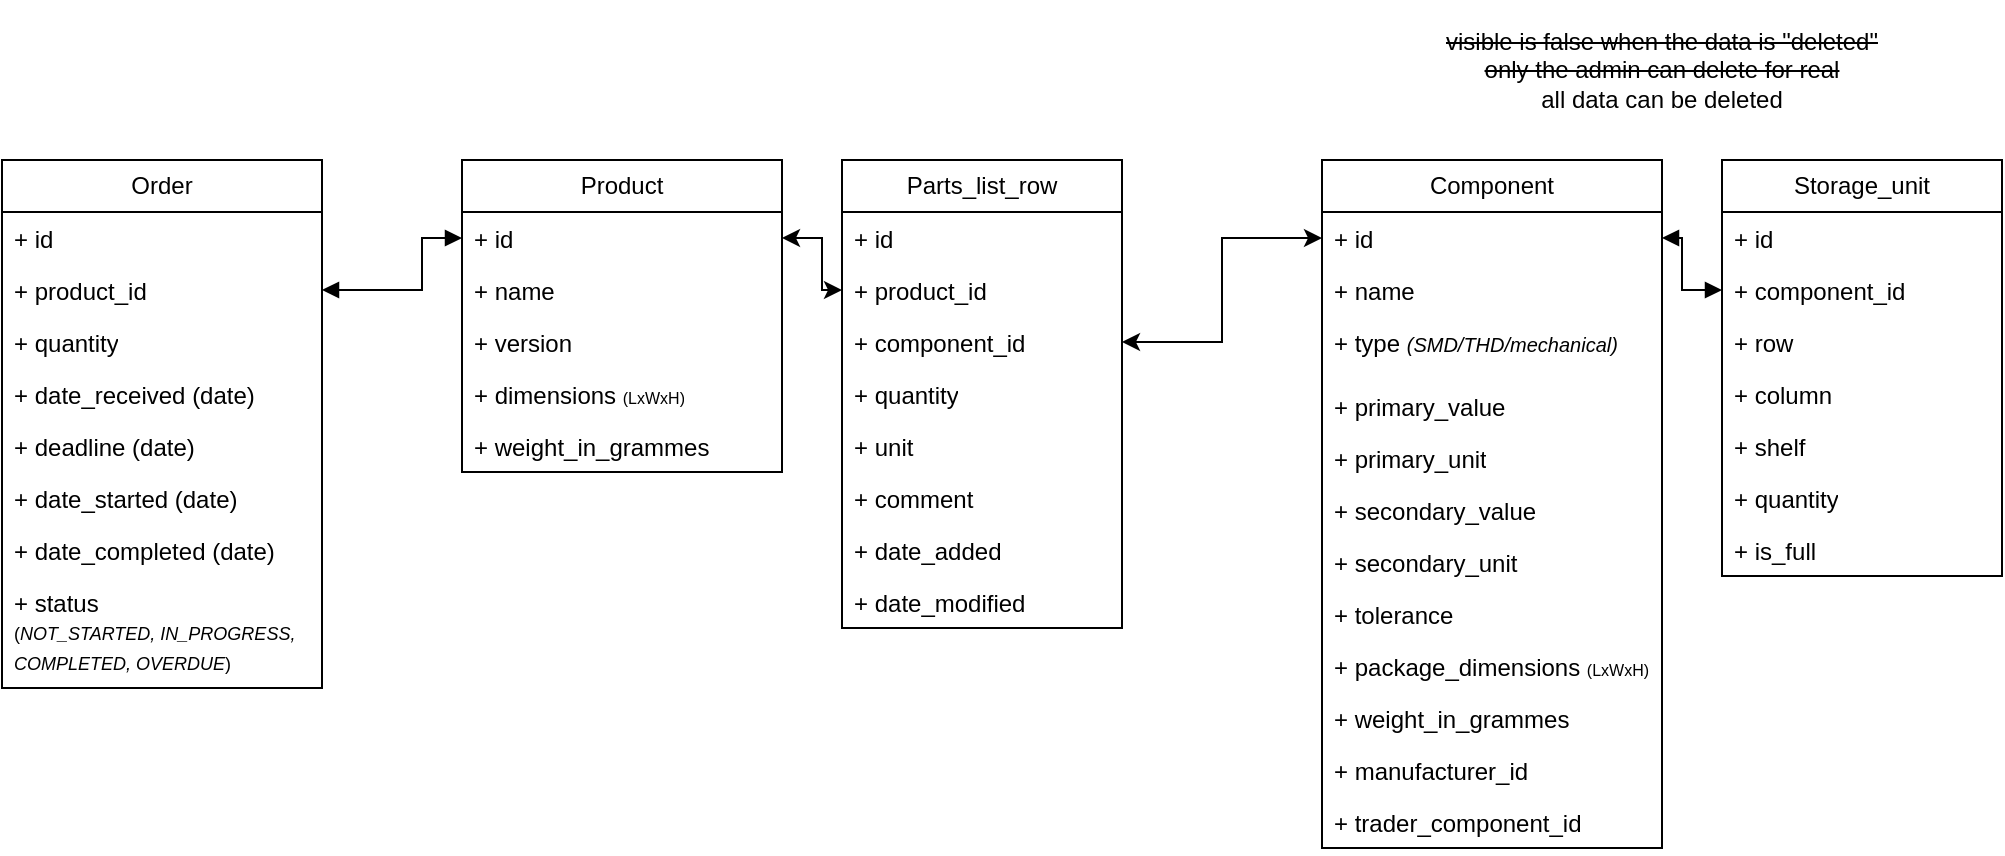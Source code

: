 <mxfile version="21.1.2" type="device">
  <diagram name="Page-1" id="a7904f86-f2b4-8e86-fa97-74104820619b">
    <mxGraphModel dx="1418" dy="828" grid="1" gridSize="10" guides="1" tooltips="1" connect="1" arrows="1" fold="1" page="1" pageScale="1" pageWidth="1100" pageHeight="850" background="none" math="0" shadow="0">
      <root>
        <mxCell id="0" />
        <mxCell id="1" parent="0" />
        <mxCell id="24794b860abc3c2d-30" style="edgeStyle=orthogonalEdgeStyle;rounded=0;html=1;labelBackgroundColor=none;endArrow=none;endFill=0;endSize=8;fontFamily=Verdana;fontSize=12;align=left;" parent="1" edge="1">
          <mxGeometry relative="1" as="geometry">
            <Array as="points">
              <mxPoint x="110" y="90" />
              <mxPoint x="670" y="90" />
            </Array>
            <mxPoint x="110" y="205" as="sourcePoint" />
          </mxGeometry>
        </mxCell>
        <mxCell id="yLfxssdiSvaUAgOerNLs-10" value="Order" style="swimlane;fontStyle=0;childLayout=stackLayout;horizontal=1;startSize=26;fillColor=none;horizontalStack=0;resizeParent=1;resizeParentMax=0;resizeLast=0;collapsible=1;marginBottom=0;whiteSpace=wrap;html=1;" parent="1" vertex="1">
          <mxGeometry x="30" y="90" width="160" height="264" as="geometry" />
        </mxCell>
        <mxCell id="yLfxssdiSvaUAgOerNLs-25" value="+ id" style="text;strokeColor=none;fillColor=none;align=left;verticalAlign=top;spacingLeft=4;spacingRight=4;overflow=hidden;rotatable=0;points=[[0,0.5],[1,0.5]];portConstraint=eastwest;whiteSpace=wrap;html=1;" parent="yLfxssdiSvaUAgOerNLs-10" vertex="1">
          <mxGeometry y="26" width="160" height="26" as="geometry" />
        </mxCell>
        <mxCell id="yLfxssdiSvaUAgOerNLs-12" value="+ product_id" style="text;strokeColor=none;fillColor=none;align=left;verticalAlign=top;spacingLeft=4;spacingRight=4;overflow=hidden;rotatable=0;points=[[0,0.5],[1,0.5]];portConstraint=eastwest;whiteSpace=wrap;html=1;" parent="yLfxssdiSvaUAgOerNLs-10" vertex="1">
          <mxGeometry y="52" width="160" height="26" as="geometry" />
        </mxCell>
        <mxCell id="yLfxssdiSvaUAgOerNLs-13" value="+ quantity" style="text;strokeColor=none;fillColor=none;align=left;verticalAlign=top;spacingLeft=4;spacingRight=4;overflow=hidden;rotatable=0;points=[[0,0.5],[1,0.5]];portConstraint=eastwest;whiteSpace=wrap;html=1;" parent="yLfxssdiSvaUAgOerNLs-10" vertex="1">
          <mxGeometry y="78" width="160" height="26" as="geometry" />
        </mxCell>
        <mxCell id="yLfxssdiSvaUAgOerNLs-15" value="+ date_received (date)" style="text;strokeColor=none;fillColor=none;align=left;verticalAlign=top;spacingLeft=4;spacingRight=4;overflow=hidden;rotatable=0;points=[[0,0.5],[1,0.5]];portConstraint=eastwest;whiteSpace=wrap;html=1;" parent="yLfxssdiSvaUAgOerNLs-10" vertex="1">
          <mxGeometry y="104" width="160" height="26" as="geometry" />
        </mxCell>
        <mxCell id="yLfxssdiSvaUAgOerNLs-16" value="+ deadline (date)" style="text;strokeColor=none;fillColor=none;align=left;verticalAlign=top;spacingLeft=4;spacingRight=4;overflow=hidden;rotatable=0;points=[[0,0.5],[1,0.5]];portConstraint=eastwest;whiteSpace=wrap;html=1;" parent="yLfxssdiSvaUAgOerNLs-10" vertex="1">
          <mxGeometry y="130" width="160" height="26" as="geometry" />
        </mxCell>
        <mxCell id="yLfxssdiSvaUAgOerNLs-17" value="+ date_started (date)" style="text;strokeColor=none;fillColor=none;align=left;verticalAlign=top;spacingLeft=4;spacingRight=4;overflow=hidden;rotatable=0;points=[[0,0.5],[1,0.5]];portConstraint=eastwest;whiteSpace=wrap;html=1;" parent="yLfxssdiSvaUAgOerNLs-10" vertex="1">
          <mxGeometry y="156" width="160" height="26" as="geometry" />
        </mxCell>
        <mxCell id="yLfxssdiSvaUAgOerNLs-18" value="+ date_completed (date)" style="text;strokeColor=none;fillColor=none;align=left;verticalAlign=top;spacingLeft=4;spacingRight=4;overflow=hidden;rotatable=0;points=[[0,0.5],[1,0.5]];portConstraint=eastwest;whiteSpace=wrap;html=1;" parent="yLfxssdiSvaUAgOerNLs-10" vertex="1">
          <mxGeometry y="182" width="160" height="26" as="geometry" />
        </mxCell>
        <mxCell id="EyobOdSp5kL_Q-B3W6Bk-1" value="+ status&lt;br&gt;&lt;font style=&quot;font-size: 9px;&quot;&gt;(&lt;font style=&quot;font-size: 9px;&quot;&gt;&lt;i&gt;NOT_STARTED, IN_PROGRESS, COMPLETED, OVERDUE&lt;/i&gt;&lt;/font&gt;&lt;span style=&quot;background-color: initial;&quot;&gt;)&lt;/span&gt;&lt;/font&gt;" style="text;strokeColor=none;fillColor=none;align=left;verticalAlign=top;spacingLeft=4;spacingRight=4;overflow=hidden;rotatable=0;points=[[0,0.5],[1,0.5]];portConstraint=eastwest;whiteSpace=wrap;html=1;" parent="yLfxssdiSvaUAgOerNLs-10" vertex="1">
          <mxGeometry y="208" width="160" height="56" as="geometry" />
        </mxCell>
        <mxCell id="yLfxssdiSvaUAgOerNLs-19" value="Product" style="swimlane;fontStyle=0;childLayout=stackLayout;horizontal=1;startSize=26;fillColor=none;horizontalStack=0;resizeParent=1;resizeParentMax=0;resizeLast=0;collapsible=1;marginBottom=0;whiteSpace=wrap;html=1;" parent="1" vertex="1">
          <mxGeometry x="260" y="90" width="160" height="156" as="geometry" />
        </mxCell>
        <mxCell id="yLfxssdiSvaUAgOerNLs-20" value="+ id" style="text;strokeColor=none;fillColor=none;align=left;verticalAlign=top;spacingLeft=4;spacingRight=4;overflow=hidden;rotatable=0;points=[[0,0.5],[1,0.5]];portConstraint=eastwest;whiteSpace=wrap;html=1;" parent="yLfxssdiSvaUAgOerNLs-19" vertex="1">
          <mxGeometry y="26" width="160" height="26" as="geometry" />
        </mxCell>
        <mxCell id="yLfxssdiSvaUAgOerNLs-21" value="+ name" style="text;strokeColor=none;fillColor=none;align=left;verticalAlign=top;spacingLeft=4;spacingRight=4;overflow=hidden;rotatable=0;points=[[0,0.5],[1,0.5]];portConstraint=eastwest;whiteSpace=wrap;html=1;" parent="yLfxssdiSvaUAgOerNLs-19" vertex="1">
          <mxGeometry y="52" width="160" height="26" as="geometry" />
        </mxCell>
        <mxCell id="yLfxssdiSvaUAgOerNLs-33" value="+ version" style="text;strokeColor=none;fillColor=none;align=left;verticalAlign=top;spacingLeft=4;spacingRight=4;overflow=hidden;rotatable=0;points=[[0,0.5],[1,0.5]];portConstraint=eastwest;whiteSpace=wrap;html=1;" parent="yLfxssdiSvaUAgOerNLs-19" vertex="1">
          <mxGeometry y="78" width="160" height="26" as="geometry" />
        </mxCell>
        <mxCell id="yLfxssdiSvaUAgOerNLs-75" value="+ dimensions &lt;font style=&quot;font-size: 8px;&quot;&gt;(LxWxH)&lt;/font&gt;" style="text;strokeColor=none;fillColor=none;align=left;verticalAlign=top;spacingLeft=4;spacingRight=4;overflow=hidden;rotatable=0;points=[[0,0.5],[1,0.5]];portConstraint=eastwest;whiteSpace=wrap;html=1;" parent="yLfxssdiSvaUAgOerNLs-19" vertex="1">
          <mxGeometry y="104" width="160" height="26" as="geometry" />
        </mxCell>
        <mxCell id="yLfxssdiSvaUAgOerNLs-76" value="+ weight_in_grammes" style="text;strokeColor=none;fillColor=none;align=left;verticalAlign=top;spacingLeft=4;spacingRight=4;overflow=hidden;rotatable=0;points=[[0,0.5],[1,0.5]];portConstraint=eastwest;whiteSpace=wrap;html=1;" parent="yLfxssdiSvaUAgOerNLs-19" vertex="1">
          <mxGeometry y="130" width="160" height="26" as="geometry" />
        </mxCell>
        <mxCell id="yLfxssdiSvaUAgOerNLs-40" value="" style="endArrow=block;startArrow=block;endFill=1;startFill=1;html=1;rounded=0;exitX=1;exitY=0.5;exitDx=0;exitDy=0;entryX=0;entryY=0.5;entryDx=0;entryDy=0;edgeStyle=orthogonalEdgeStyle;" parent="1" source="yLfxssdiSvaUAgOerNLs-12" target="yLfxssdiSvaUAgOerNLs-20" edge="1">
          <mxGeometry width="160" relative="1" as="geometry">
            <mxPoint x="355" y="40" as="sourcePoint" />
            <mxPoint x="515" y="40" as="targetPoint" />
            <Array as="points">
              <mxPoint x="240" y="155" />
              <mxPoint x="240" y="129" />
            </Array>
          </mxGeometry>
        </mxCell>
        <mxCell id="yLfxssdiSvaUAgOerNLs-56" value="&lt;strike&gt;visible is false when the data is &quot;deleted&quot;&lt;/strike&gt;&lt;br&gt;&lt;strike&gt;only the admin can delete for real&lt;br&gt;&lt;/strike&gt;all data can be deleted" style="text;html=1;strokeColor=none;fillColor=none;align=center;verticalAlign=middle;whiteSpace=wrap;rounded=0;" parent="1" vertex="1">
          <mxGeometry x="720" y="10" width="280" height="70" as="geometry" />
        </mxCell>
        <mxCell id="yLfxssdiSvaUAgOerNLs-59" value="Component" style="swimlane;fontStyle=0;childLayout=stackLayout;horizontal=1;startSize=26;fillColor=none;horizontalStack=0;resizeParent=1;resizeParentMax=0;resizeLast=0;collapsible=1;marginBottom=0;whiteSpace=wrap;html=1;" parent="1" vertex="1">
          <mxGeometry x="690" y="90" width="170" height="344" as="geometry" />
        </mxCell>
        <mxCell id="yLfxssdiSvaUAgOerNLs-60" value="+ id" style="text;strokeColor=none;fillColor=none;align=left;verticalAlign=top;spacingLeft=4;spacingRight=4;overflow=hidden;rotatable=0;points=[[0,0.5],[1,0.5]];portConstraint=eastwest;whiteSpace=wrap;html=1;" parent="yLfxssdiSvaUAgOerNLs-59" vertex="1">
          <mxGeometry y="26" width="170" height="26" as="geometry" />
        </mxCell>
        <mxCell id="yLfxssdiSvaUAgOerNLs-61" value="+ name" style="text;strokeColor=none;fillColor=none;align=left;verticalAlign=top;spacingLeft=4;spacingRight=4;overflow=hidden;rotatable=0;points=[[0,0.5],[1,0.5]];portConstraint=eastwest;whiteSpace=wrap;html=1;" parent="yLfxssdiSvaUAgOerNLs-59" vertex="1">
          <mxGeometry y="52" width="170" height="26" as="geometry" />
        </mxCell>
        <mxCell id="yLfxssdiSvaUAgOerNLs-62" value="+ type &lt;i&gt;&lt;font style=&quot;font-size: 10px;&quot;&gt;(SMD/THD/mechanical)&lt;/font&gt;&lt;/i&gt;" style="text;strokeColor=none;fillColor=none;align=left;verticalAlign=top;spacingLeft=4;spacingRight=4;overflow=hidden;rotatable=0;points=[[0,0.5],[1,0.5]];portConstraint=eastwest;whiteSpace=wrap;html=1;" parent="yLfxssdiSvaUAgOerNLs-59" vertex="1">
          <mxGeometry y="78" width="170" height="32" as="geometry" />
        </mxCell>
        <mxCell id="yLfxssdiSvaUAgOerNLs-69" value="+ primary_value" style="text;strokeColor=none;fillColor=none;align=left;verticalAlign=top;spacingLeft=4;spacingRight=4;overflow=hidden;rotatable=0;points=[[0,0.5],[1,0.5]];portConstraint=eastwest;whiteSpace=wrap;html=1;" parent="yLfxssdiSvaUAgOerNLs-59" vertex="1">
          <mxGeometry y="110" width="170" height="26" as="geometry" />
        </mxCell>
        <mxCell id="yLfxssdiSvaUAgOerNLs-70" value="+ primary_unit" style="text;strokeColor=none;fillColor=none;align=left;verticalAlign=top;spacingLeft=4;spacingRight=4;overflow=hidden;rotatable=0;points=[[0,0.5],[1,0.5]];portConstraint=eastwest;whiteSpace=wrap;html=1;" parent="yLfxssdiSvaUAgOerNLs-59" vertex="1">
          <mxGeometry y="136" width="170" height="26" as="geometry" />
        </mxCell>
        <mxCell id="yLfxssdiSvaUAgOerNLs-71" value="+ secondary_value" style="text;strokeColor=none;fillColor=none;align=left;verticalAlign=top;spacingLeft=4;spacingRight=4;overflow=hidden;rotatable=0;points=[[0,0.5],[1,0.5]];portConstraint=eastwest;whiteSpace=wrap;html=1;" parent="yLfxssdiSvaUAgOerNLs-59" vertex="1">
          <mxGeometry y="162" width="170" height="26" as="geometry" />
        </mxCell>
        <mxCell id="yLfxssdiSvaUAgOerNLs-72" value="+ secondary_unit" style="text;strokeColor=none;fillColor=none;align=left;verticalAlign=top;spacingLeft=4;spacingRight=4;overflow=hidden;rotatable=0;points=[[0,0.5],[1,0.5]];portConstraint=eastwest;whiteSpace=wrap;html=1;" parent="yLfxssdiSvaUAgOerNLs-59" vertex="1">
          <mxGeometry y="188" width="170" height="26" as="geometry" />
        </mxCell>
        <mxCell id="yLfxssdiSvaUAgOerNLs-73" value="+ tolerance" style="text;strokeColor=none;fillColor=none;align=left;verticalAlign=top;spacingLeft=4;spacingRight=4;overflow=hidden;rotatable=0;points=[[0,0.5],[1,0.5]];portConstraint=eastwest;whiteSpace=wrap;html=1;" parent="yLfxssdiSvaUAgOerNLs-59" vertex="1">
          <mxGeometry y="214" width="170" height="26" as="geometry" />
        </mxCell>
        <mxCell id="yLfxssdiSvaUAgOerNLs-74" value="+ package_dimensions &lt;font style=&quot;font-size: 8px;&quot;&gt;(LxWxH)&lt;/font&gt;" style="text;strokeColor=none;fillColor=none;align=left;verticalAlign=top;spacingLeft=4;spacingRight=4;overflow=hidden;rotatable=0;points=[[0,0.5],[1,0.5]];portConstraint=eastwest;whiteSpace=wrap;html=1;" parent="yLfxssdiSvaUAgOerNLs-59" vertex="1">
          <mxGeometry y="240" width="170" height="26" as="geometry" />
        </mxCell>
        <mxCell id="yLfxssdiSvaUAgOerNLs-63" value="+ weight_in_grammes" style="text;strokeColor=none;fillColor=none;align=left;verticalAlign=top;spacingLeft=4;spacingRight=4;overflow=hidden;rotatable=0;points=[[0,0.5],[1,0.5]];portConstraint=eastwest;whiteSpace=wrap;html=1;" parent="yLfxssdiSvaUAgOerNLs-59" vertex="1">
          <mxGeometry y="266" width="170" height="26" as="geometry" />
        </mxCell>
        <mxCell id="yLfxssdiSvaUAgOerNLs-66" value="+ manufacturer_id" style="text;strokeColor=none;fillColor=none;align=left;verticalAlign=top;spacingLeft=4;spacingRight=4;overflow=hidden;rotatable=0;points=[[0,0.5],[1,0.5]];portConstraint=eastwest;whiteSpace=wrap;html=1;" parent="yLfxssdiSvaUAgOerNLs-59" vertex="1">
          <mxGeometry y="292" width="170" height="26" as="geometry" />
        </mxCell>
        <mxCell id="yLfxssdiSvaUAgOerNLs-68" value="+ trader_component_id" style="text;strokeColor=none;fillColor=none;align=left;verticalAlign=top;spacingLeft=4;spacingRight=4;overflow=hidden;rotatable=0;points=[[0,0.5],[1,0.5]];portConstraint=eastwest;whiteSpace=wrap;html=1;" parent="yLfxssdiSvaUAgOerNLs-59" vertex="1">
          <mxGeometry y="318" width="170" height="26" as="geometry" />
        </mxCell>
        <mxCell id="yLfxssdiSvaUAgOerNLs-79" value="Storage_unit" style="swimlane;fontStyle=0;childLayout=stackLayout;horizontal=1;startSize=26;fillColor=none;horizontalStack=0;resizeParent=1;resizeParentMax=0;resizeLast=0;collapsible=1;marginBottom=0;whiteSpace=wrap;html=1;" parent="1" vertex="1">
          <mxGeometry x="890" y="90" width="140" height="208" as="geometry" />
        </mxCell>
        <mxCell id="yLfxssdiSvaUAgOerNLs-80" value="+ id" style="text;strokeColor=none;fillColor=none;align=left;verticalAlign=top;spacingLeft=4;spacingRight=4;overflow=hidden;rotatable=0;points=[[0,0.5],[1,0.5]];portConstraint=eastwest;whiteSpace=wrap;html=1;" parent="yLfxssdiSvaUAgOerNLs-79" vertex="1">
          <mxGeometry y="26" width="140" height="26" as="geometry" />
        </mxCell>
        <mxCell id="yLfxssdiSvaUAgOerNLs-81" value="+ component_id" style="text;strokeColor=none;fillColor=none;align=left;verticalAlign=top;spacingLeft=4;spacingRight=4;overflow=hidden;rotatable=0;points=[[0,0.5],[1,0.5]];portConstraint=eastwest;whiteSpace=wrap;html=1;" parent="yLfxssdiSvaUAgOerNLs-79" vertex="1">
          <mxGeometry y="52" width="140" height="26" as="geometry" />
        </mxCell>
        <mxCell id="C-D4dl75lWquD5fjDeei-1" value="+ row" style="text;strokeColor=none;fillColor=none;align=left;verticalAlign=top;spacingLeft=4;spacingRight=4;overflow=hidden;rotatable=0;points=[[0,0.5],[1,0.5]];portConstraint=eastwest;whiteSpace=wrap;html=1;" parent="yLfxssdiSvaUAgOerNLs-79" vertex="1">
          <mxGeometry y="78" width="140" height="26" as="geometry" />
        </mxCell>
        <mxCell id="C-D4dl75lWquD5fjDeei-2" value="+ column" style="text;strokeColor=none;fillColor=none;align=left;verticalAlign=top;spacingLeft=4;spacingRight=4;overflow=hidden;rotatable=0;points=[[0,0.5],[1,0.5]];portConstraint=eastwest;whiteSpace=wrap;html=1;" parent="yLfxssdiSvaUAgOerNLs-79" vertex="1">
          <mxGeometry y="104" width="140" height="26" as="geometry" />
        </mxCell>
        <mxCell id="C-D4dl75lWquD5fjDeei-3" value="+ shelf" style="text;strokeColor=none;fillColor=none;align=left;verticalAlign=top;spacingLeft=4;spacingRight=4;overflow=hidden;rotatable=0;points=[[0,0.5],[1,0.5]];portConstraint=eastwest;whiteSpace=wrap;html=1;" parent="yLfxssdiSvaUAgOerNLs-79" vertex="1">
          <mxGeometry y="130" width="140" height="26" as="geometry" />
        </mxCell>
        <mxCell id="yLfxssdiSvaUAgOerNLs-82" value="+ quantity" style="text;strokeColor=none;fillColor=none;align=left;verticalAlign=top;spacingLeft=4;spacingRight=4;overflow=hidden;rotatable=0;points=[[0,0.5],[1,0.5]];portConstraint=eastwest;whiteSpace=wrap;html=1;" parent="yLfxssdiSvaUAgOerNLs-79" vertex="1">
          <mxGeometry y="156" width="140" height="26" as="geometry" />
        </mxCell>
        <mxCell id="C-D4dl75lWquD5fjDeei-4" value="+ is_full" style="text;strokeColor=none;fillColor=none;align=left;verticalAlign=top;spacingLeft=4;spacingRight=4;overflow=hidden;rotatable=0;points=[[0,0.5],[1,0.5]];portConstraint=eastwest;whiteSpace=wrap;html=1;" parent="yLfxssdiSvaUAgOerNLs-79" vertex="1">
          <mxGeometry y="182" width="140" height="26" as="geometry" />
        </mxCell>
        <mxCell id="yLfxssdiSvaUAgOerNLs-87" value="" style="endArrow=block;startArrow=block;endFill=1;startFill=1;html=1;rounded=0;exitX=1;exitY=0.5;exitDx=0;exitDy=0;entryX=0;entryY=0.5;entryDx=0;entryDy=0;edgeStyle=orthogonalEdgeStyle;" parent="1" source="yLfxssdiSvaUAgOerNLs-60" target="yLfxssdiSvaUAgOerNLs-81" edge="1">
          <mxGeometry width="160" relative="1" as="geometry">
            <mxPoint x="930" y="284" as="sourcePoint" />
            <mxPoint x="1090" y="284" as="targetPoint" />
            <Array as="points">
              <mxPoint x="870" y="129" />
              <mxPoint x="870" y="155" />
            </Array>
          </mxGeometry>
        </mxCell>
        <mxCell id="CY3FvTygYYsW5YtFWr8B-18" value="Parts_list_row" style="swimlane;fontStyle=0;childLayout=stackLayout;horizontal=1;startSize=26;fillColor=none;horizontalStack=0;resizeParent=1;resizeParentMax=0;resizeLast=0;collapsible=1;marginBottom=0;whiteSpace=wrap;html=1;" parent="1" vertex="1">
          <mxGeometry x="450" y="90" width="140" height="234" as="geometry" />
        </mxCell>
        <mxCell id="CY3FvTygYYsW5YtFWr8B-19" value="+ id" style="text;strokeColor=none;fillColor=none;align=left;verticalAlign=top;spacingLeft=4;spacingRight=4;overflow=hidden;rotatable=0;points=[[0,0.5],[1,0.5]];portConstraint=eastwest;whiteSpace=wrap;html=1;" parent="CY3FvTygYYsW5YtFWr8B-18" vertex="1">
          <mxGeometry y="26" width="140" height="26" as="geometry" />
        </mxCell>
        <mxCell id="CY3FvTygYYsW5YtFWr8B-27" value="+ product_id" style="text;strokeColor=none;fillColor=none;align=left;verticalAlign=top;spacingLeft=4;spacingRight=4;overflow=hidden;rotatable=0;points=[[0,0.5],[1,0.5]];portConstraint=eastwest;whiteSpace=wrap;html=1;" parent="CY3FvTygYYsW5YtFWr8B-18" vertex="1">
          <mxGeometry y="52" width="140" height="26" as="geometry" />
        </mxCell>
        <mxCell id="yLfxssdiSvaUAgOerNLs-43" value="+ component_id" style="text;strokeColor=none;fillColor=none;align=left;verticalAlign=top;spacingLeft=4;spacingRight=4;overflow=hidden;rotatable=0;points=[[0,0.5],[1,0.5]];portConstraint=eastwest;whiteSpace=wrap;html=1;" parent="CY3FvTygYYsW5YtFWr8B-18" vertex="1">
          <mxGeometry y="78" width="140" height="26" as="geometry" />
        </mxCell>
        <mxCell id="yLfxssdiSvaUAgOerNLs-64" value="+ quantity" style="text;strokeColor=none;fillColor=none;align=left;verticalAlign=top;spacingLeft=4;spacingRight=4;overflow=hidden;rotatable=0;points=[[0,0.5],[1,0.5]];portConstraint=eastwest;whiteSpace=wrap;html=1;" parent="CY3FvTygYYsW5YtFWr8B-18" vertex="1">
          <mxGeometry y="104" width="140" height="26" as="geometry" />
        </mxCell>
        <mxCell id="yLfxssdiSvaUAgOerNLs-44" value="+ unit" style="text;strokeColor=none;fillColor=none;align=left;verticalAlign=top;spacingLeft=4;spacingRight=4;overflow=hidden;rotatable=0;points=[[0,0.5],[1,0.5]];portConstraint=eastwest;whiteSpace=wrap;html=1;" parent="CY3FvTygYYsW5YtFWr8B-18" vertex="1">
          <mxGeometry y="130" width="140" height="26" as="geometry" />
        </mxCell>
        <mxCell id="yLfxssdiSvaUAgOerNLs-45" value="+ comment" style="text;strokeColor=none;fillColor=none;align=left;verticalAlign=top;spacingLeft=4;spacingRight=4;overflow=hidden;rotatable=0;points=[[0,0.5],[1,0.5]];portConstraint=eastwest;whiteSpace=wrap;html=1;" parent="CY3FvTygYYsW5YtFWr8B-18" vertex="1">
          <mxGeometry y="156" width="140" height="26" as="geometry" />
        </mxCell>
        <mxCell id="yLfxssdiSvaUAgOerNLs-46" value="+ date_added" style="text;strokeColor=none;fillColor=none;align=left;verticalAlign=top;spacingLeft=4;spacingRight=4;overflow=hidden;rotatable=0;points=[[0,0.5],[1,0.5]];portConstraint=eastwest;whiteSpace=wrap;html=1;" parent="CY3FvTygYYsW5YtFWr8B-18" vertex="1">
          <mxGeometry y="182" width="140" height="26" as="geometry" />
        </mxCell>
        <mxCell id="yLfxssdiSvaUAgOerNLs-47" value="+ date_modified" style="text;strokeColor=none;fillColor=none;align=left;verticalAlign=top;spacingLeft=4;spacingRight=4;overflow=hidden;rotatable=0;points=[[0,0.5],[1,0.5]];portConstraint=eastwest;whiteSpace=wrap;html=1;" parent="CY3FvTygYYsW5YtFWr8B-18" vertex="1">
          <mxGeometry y="208" width="140" height="26" as="geometry" />
        </mxCell>
        <mxCell id="CY3FvTygYYsW5YtFWr8B-26" value="" style="endArrow=classic;startArrow=classic;html=1;rounded=0;entryX=0;entryY=0.5;entryDx=0;entryDy=0;edgeStyle=orthogonalEdgeStyle;" parent="1" source="yLfxssdiSvaUAgOerNLs-20" target="CY3FvTygYYsW5YtFWr8B-27" edge="1">
          <mxGeometry width="50" height="50" relative="1" as="geometry">
            <mxPoint x="590" y="129" as="sourcePoint" />
            <mxPoint x="580" y="260" as="targetPoint" />
            <Array as="points">
              <mxPoint x="440" y="129" />
              <mxPoint x="440" y="155" />
            </Array>
          </mxGeometry>
        </mxCell>
        <mxCell id="CY3FvTygYYsW5YtFWr8B-29" value="" style="endArrow=classic;startArrow=classic;html=1;rounded=0;exitX=1;exitY=0.5;exitDx=0;exitDy=0;entryX=0;entryY=0.5;entryDx=0;entryDy=0;edgeStyle=elbowEdgeStyle;" parent="1" source="yLfxssdiSvaUAgOerNLs-43" target="yLfxssdiSvaUAgOerNLs-60" edge="1">
          <mxGeometry width="50" height="50" relative="1" as="geometry">
            <mxPoint x="540" y="460" as="sourcePoint" />
            <mxPoint x="590" y="410" as="targetPoint" />
          </mxGeometry>
        </mxCell>
      </root>
    </mxGraphModel>
  </diagram>
</mxfile>
